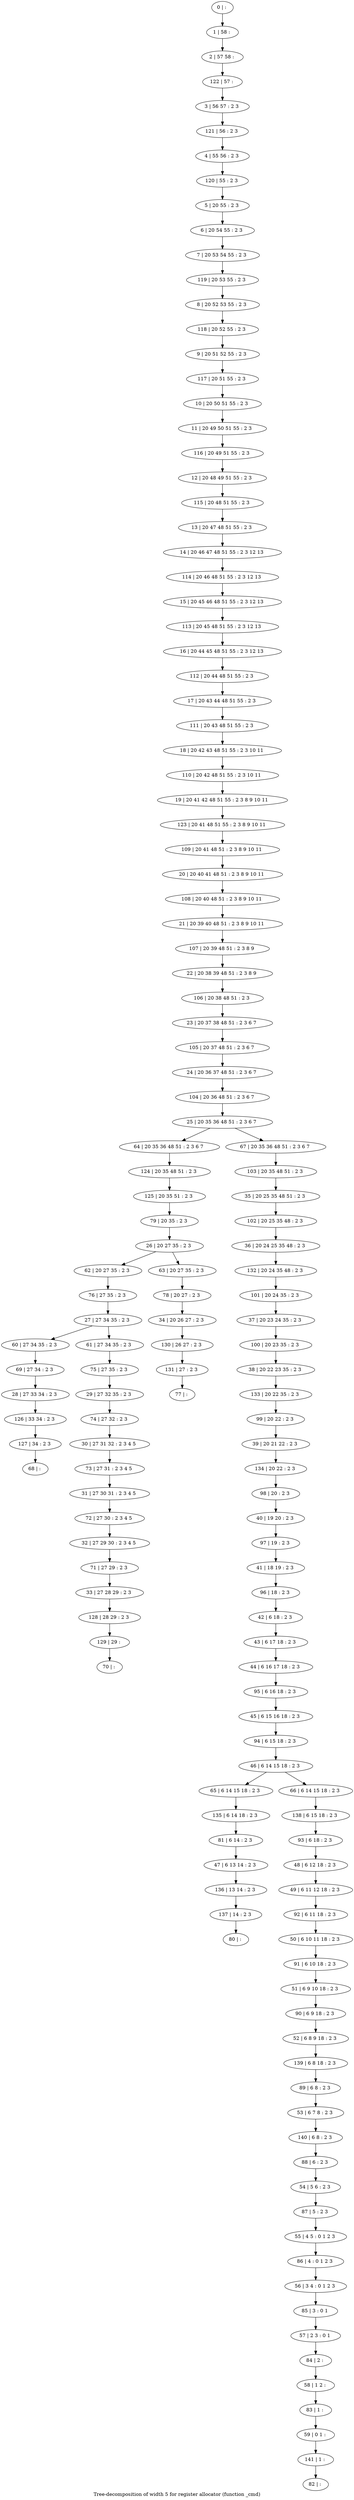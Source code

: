 digraph G {
graph [label="Tree-decomposition of width 5 for register allocator (function _cmd)"]
0[label="0 | : "];
1[label="1 | 58 : "];
2[label="2 | 57 58 : "];
3[label="3 | 56 57 : 2 3 "];
4[label="4 | 55 56 : 2 3 "];
5[label="5 | 20 55 : 2 3 "];
6[label="6 | 20 54 55 : 2 3 "];
7[label="7 | 20 53 54 55 : 2 3 "];
8[label="8 | 20 52 53 55 : 2 3 "];
9[label="9 | 20 51 52 55 : 2 3 "];
10[label="10 | 20 50 51 55 : 2 3 "];
11[label="11 | 20 49 50 51 55 : 2 3 "];
12[label="12 | 20 48 49 51 55 : 2 3 "];
13[label="13 | 20 47 48 51 55 : 2 3 "];
14[label="14 | 20 46 47 48 51 55 : 2 3 12 13 "];
15[label="15 | 20 45 46 48 51 55 : 2 3 12 13 "];
16[label="16 | 20 44 45 48 51 55 : 2 3 12 13 "];
17[label="17 | 20 43 44 48 51 55 : 2 3 "];
18[label="18 | 20 42 43 48 51 55 : 2 3 10 11 "];
19[label="19 | 20 41 42 48 51 55 : 2 3 8 9 10 11 "];
20[label="20 | 20 40 41 48 51 : 2 3 8 9 10 11 "];
21[label="21 | 20 39 40 48 51 : 2 3 8 9 10 11 "];
22[label="22 | 20 38 39 48 51 : 2 3 8 9 "];
23[label="23 | 20 37 38 48 51 : 2 3 6 7 "];
24[label="24 | 20 36 37 48 51 : 2 3 6 7 "];
25[label="25 | 20 35 36 48 51 : 2 3 6 7 "];
26[label="26 | 20 27 35 : 2 3 "];
27[label="27 | 27 34 35 : 2 3 "];
28[label="28 | 27 33 34 : 2 3 "];
29[label="29 | 27 32 35 : 2 3 "];
30[label="30 | 27 31 32 : 2 3 4 5 "];
31[label="31 | 27 30 31 : 2 3 4 5 "];
32[label="32 | 27 29 30 : 2 3 4 5 "];
33[label="33 | 27 28 29 : 2 3 "];
34[label="34 | 20 26 27 : 2 3 "];
35[label="35 | 20 25 35 48 51 : 2 3 "];
36[label="36 | 20 24 25 35 48 : 2 3 "];
37[label="37 | 20 23 24 35 : 2 3 "];
38[label="38 | 20 22 23 35 : 2 3 "];
39[label="39 | 20 21 22 : 2 3 "];
40[label="40 | 19 20 : 2 3 "];
41[label="41 | 18 19 : 2 3 "];
42[label="42 | 6 18 : 2 3 "];
43[label="43 | 6 17 18 : 2 3 "];
44[label="44 | 6 16 17 18 : 2 3 "];
45[label="45 | 6 15 16 18 : 2 3 "];
46[label="46 | 6 14 15 18 : 2 3 "];
47[label="47 | 6 13 14 : 2 3 "];
48[label="48 | 6 12 18 : 2 3 "];
49[label="49 | 6 11 12 18 : 2 3 "];
50[label="50 | 6 10 11 18 : 2 3 "];
51[label="51 | 6 9 10 18 : 2 3 "];
52[label="52 | 6 8 9 18 : 2 3 "];
53[label="53 | 6 7 8 : 2 3 "];
54[label="54 | 5 6 : 2 3 "];
55[label="55 | 4 5 : 0 1 2 3 "];
56[label="56 | 3 4 : 0 1 2 3 "];
57[label="57 | 2 3 : 0 1 "];
58[label="58 | 1 2 : "];
59[label="59 | 0 1 : "];
60[label="60 | 27 34 35 : 2 3 "];
61[label="61 | 27 34 35 : 2 3 "];
62[label="62 | 20 27 35 : 2 3 "];
63[label="63 | 20 27 35 : 2 3 "];
64[label="64 | 20 35 36 48 51 : 2 3 6 7 "];
65[label="65 | 6 14 15 18 : 2 3 "];
66[label="66 | 6 14 15 18 : 2 3 "];
67[label="67 | 20 35 36 48 51 : 2 3 6 7 "];
68[label="68 | : "];
69[label="69 | 27 34 : 2 3 "];
70[label="70 | : "];
71[label="71 | 27 29 : 2 3 "];
72[label="72 | 27 30 : 2 3 4 5 "];
73[label="73 | 27 31 : 2 3 4 5 "];
74[label="74 | 27 32 : 2 3 "];
75[label="75 | 27 35 : 2 3 "];
76[label="76 | 27 35 : 2 3 "];
77[label="77 | : "];
78[label="78 | 20 27 : 2 3 "];
79[label="79 | 20 35 : 2 3 "];
80[label="80 | : "];
81[label="81 | 6 14 : 2 3 "];
82[label="82 | : "];
83[label="83 | 1 : "];
84[label="84 | 2 : "];
85[label="85 | 3 : 0 1 "];
86[label="86 | 4 : 0 1 2 3 "];
87[label="87 | 5 : 2 3 "];
88[label="88 | 6 : 2 3 "];
89[label="89 | 6 8 : 2 3 "];
90[label="90 | 6 9 18 : 2 3 "];
91[label="91 | 6 10 18 : 2 3 "];
92[label="92 | 6 11 18 : 2 3 "];
93[label="93 | 6 18 : 2 3 "];
94[label="94 | 6 15 18 : 2 3 "];
95[label="95 | 6 16 18 : 2 3 "];
96[label="96 | 18 : 2 3 "];
97[label="97 | 19 : 2 3 "];
98[label="98 | 20 : 2 3 "];
99[label="99 | 20 22 : 2 3 "];
100[label="100 | 20 23 35 : 2 3 "];
101[label="101 | 20 24 35 : 2 3 "];
102[label="102 | 20 25 35 48 : 2 3 "];
103[label="103 | 20 35 48 51 : 2 3 "];
104[label="104 | 20 36 48 51 : 2 3 6 7 "];
105[label="105 | 20 37 48 51 : 2 3 6 7 "];
106[label="106 | 20 38 48 51 : 2 3 "];
107[label="107 | 20 39 48 51 : 2 3 8 9 "];
108[label="108 | 20 40 48 51 : 2 3 8 9 10 11 "];
109[label="109 | 20 41 48 51 : 2 3 8 9 10 11 "];
110[label="110 | 20 42 48 51 55 : 2 3 10 11 "];
111[label="111 | 20 43 48 51 55 : 2 3 "];
112[label="112 | 20 44 48 51 55 : 2 3 "];
113[label="113 | 20 45 48 51 55 : 2 3 12 13 "];
114[label="114 | 20 46 48 51 55 : 2 3 12 13 "];
115[label="115 | 20 48 51 55 : 2 3 "];
116[label="116 | 20 49 51 55 : 2 3 "];
117[label="117 | 20 51 55 : 2 3 "];
118[label="118 | 20 52 55 : 2 3 "];
119[label="119 | 20 53 55 : 2 3 "];
120[label="120 | 55 : 2 3 "];
121[label="121 | 56 : 2 3 "];
122[label="122 | 57 : "];
123[label="123 | 20 41 48 51 55 : 2 3 8 9 10 11 "];
124[label="124 | 20 35 48 51 : 2 3 "];
125[label="125 | 20 35 51 : 2 3 "];
126[label="126 | 33 34 : 2 3 "];
127[label="127 | 34 : 2 3 "];
128[label="128 | 28 29 : 2 3 "];
129[label="129 | 29 : "];
130[label="130 | 26 27 : 2 3 "];
131[label="131 | 27 : 2 3 "];
132[label="132 | 20 24 35 48 : 2 3 "];
133[label="133 | 20 22 35 : 2 3 "];
134[label="134 | 20 22 : 2 3 "];
135[label="135 | 6 14 18 : 2 3 "];
136[label="136 | 13 14 : 2 3 "];
137[label="137 | 14 : 2 3 "];
138[label="138 | 6 15 18 : 2 3 "];
139[label="139 | 6 8 18 : 2 3 "];
140[label="140 | 6 8 : 2 3 "];
141[label="141 | 1 : "];
0->1 ;
1->2 ;
5->6 ;
6->7 ;
10->11 ;
13->14 ;
42->43 ;
43->44 ;
48->49 ;
27->60 ;
27->61 ;
26->62 ;
26->63 ;
25->64 ;
46->65 ;
46->66 ;
25->67 ;
69->28 ;
60->69 ;
71->33 ;
32->71 ;
72->32 ;
31->72 ;
73->31 ;
30->73 ;
74->30 ;
29->74 ;
75->29 ;
61->75 ;
76->27 ;
62->76 ;
78->34 ;
63->78 ;
79->26 ;
81->47 ;
83->59 ;
58->83 ;
84->58 ;
57->84 ;
85->57 ;
56->85 ;
86->56 ;
55->86 ;
87->55 ;
54->87 ;
88->54 ;
89->53 ;
90->52 ;
51->90 ;
91->51 ;
50->91 ;
92->50 ;
49->92 ;
93->48 ;
94->46 ;
45->94 ;
95->45 ;
44->95 ;
96->42 ;
41->96 ;
97->41 ;
40->97 ;
98->40 ;
99->39 ;
100->38 ;
37->100 ;
101->37 ;
102->36 ;
35->102 ;
103->35 ;
67->103 ;
104->25 ;
24->104 ;
105->24 ;
23->105 ;
106->23 ;
22->106 ;
107->22 ;
21->107 ;
108->21 ;
20->108 ;
109->20 ;
110->19 ;
18->110 ;
111->18 ;
17->111 ;
112->17 ;
16->112 ;
113->16 ;
15->113 ;
114->15 ;
14->114 ;
115->13 ;
12->115 ;
116->12 ;
11->116 ;
117->10 ;
9->117 ;
118->9 ;
8->118 ;
119->8 ;
7->119 ;
120->5 ;
4->120 ;
121->4 ;
3->121 ;
122->3 ;
2->122 ;
123->109 ;
19->123 ;
64->124 ;
125->79 ;
124->125 ;
28->126 ;
127->68 ;
126->127 ;
33->128 ;
129->70 ;
128->129 ;
34->130 ;
131->77 ;
130->131 ;
132->101 ;
36->132 ;
133->99 ;
38->133 ;
134->98 ;
39->134 ;
135->81 ;
65->135 ;
47->136 ;
137->80 ;
136->137 ;
138->93 ;
66->138 ;
139->89 ;
52->139 ;
140->88 ;
53->140 ;
141->82 ;
59->141 ;
}
